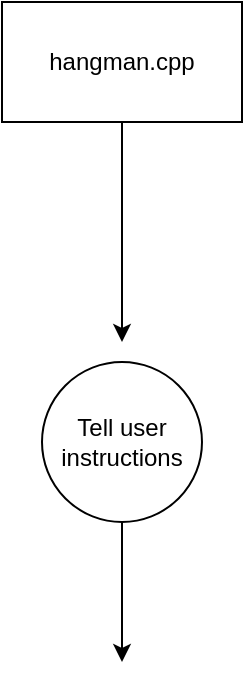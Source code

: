 <mxfile>
    <diagram id="cZ2vqQh4FxYKl4aV116c" name="Page-1">
        <mxGraphModel dx="1130" dy="779" grid="1" gridSize="10" guides="1" tooltips="1" connect="1" arrows="1" fold="1" page="1" pageScale="1" pageWidth="850" pageHeight="1100" math="0" shadow="0">
            <root>
                <mxCell id="0"/>
                <mxCell id="1" parent="0"/>
                <mxCell id="5" style="edgeStyle=none;html=1;exitX=0.5;exitY=1;exitDx=0;exitDy=0;" edge="1" parent="1" source="3">
                    <mxGeometry relative="1" as="geometry">
                        <mxPoint x="425" y="190" as="targetPoint"/>
                    </mxGeometry>
                </mxCell>
                <mxCell id="3" value="hangman.cpp" style="whiteSpace=wrap;html=1;" vertex="1" parent="1">
                    <mxGeometry x="365" y="20" width="120" height="60" as="geometry"/>
                </mxCell>
                <mxCell id="11" style="edgeStyle=none;html=1;exitX=0.5;exitY=1;exitDx=0;exitDy=0;" edge="1" parent="1" source="8">
                    <mxGeometry relative="1" as="geometry">
                        <mxPoint x="425" y="350" as="targetPoint"/>
                    </mxGeometry>
                </mxCell>
                <mxCell id="8" value="Tell user instructions" style="ellipse;whiteSpace=wrap;html=1;" vertex="1" parent="1">
                    <mxGeometry x="385" y="200" width="80" height="80" as="geometry"/>
                </mxCell>
            </root>
        </mxGraphModel>
    </diagram>
</mxfile>